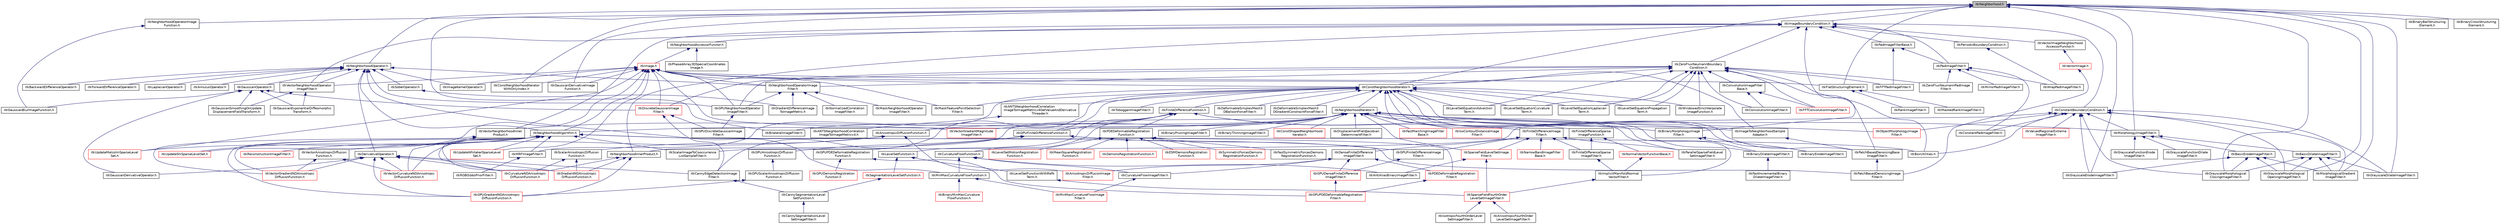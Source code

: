 digraph "itkNeighborhood.h"
{
 // LATEX_PDF_SIZE
  edge [fontname="Helvetica",fontsize="10",labelfontname="Helvetica",labelfontsize="10"];
  node [fontname="Helvetica",fontsize="10",shape=record];
  Node1 [label="itkNeighborhood.h",height=0.2,width=0.4,color="black", fillcolor="grey75", style="filled", fontcolor="black",tooltip=" "];
  Node1 -> Node2 [dir="back",color="midnightblue",fontsize="10",style="solid",fontname="Helvetica"];
  Node2 [label="itkBilateralImageFilter.h",height=0.2,width=0.4,color="black", fillcolor="white", style="filled",URL="$itkBilateralImageFilter_8h.html",tooltip=" "];
  Node1 -> Node3 [dir="back",color="midnightblue",fontsize="10",style="solid",fontname="Helvetica"];
  Node3 [label="itkBinaryBallStructuring\lElement.h",height=0.2,width=0.4,color="black", fillcolor="white", style="filled",URL="$itkBinaryBallStructuringElement_8h.html",tooltip=" "];
  Node1 -> Node4 [dir="back",color="midnightblue",fontsize="10",style="solid",fontname="Helvetica"];
  Node4 [label="itkBinaryCrossStructuring\lElement.h",height=0.2,width=0.4,color="black", fillcolor="white", style="filled",URL="$itkBinaryCrossStructuringElement_8h.html",tooltip=" "];
  Node1 -> Node5 [dir="back",color="midnightblue",fontsize="10",style="solid",fontname="Helvetica"];
  Node5 [label="itkConstNeighborhoodIterator.h",height=0.2,width=0.4,color="black", fillcolor="white", style="filled",URL="$itkConstNeighborhoodIterator_8h.html",tooltip=" "];
  Node5 -> Node6 [dir="back",color="midnightblue",fontsize="10",style="solid",fontname="Helvetica"];
  Node6 [label="itkANTSNeighborhoodCorrelation\lImageToImageMetricv4GetValueAndDerivative\lThreader.h",height=0.2,width=0.4,color="black", fillcolor="white", style="filled",URL="$itkANTSNeighborhoodCorrelationImageToImageMetricv4GetValueAndDerivativeThreader_8h.html",tooltip=" "];
  Node6 -> Node7 [dir="back",color="midnightblue",fontsize="10",style="solid",fontname="Helvetica"];
  Node7 [label="itkANTSNeighborhoodCorrelation\lImageToImageMetricv4.h",height=0.2,width=0.4,color="black", fillcolor="white", style="filled",URL="$itkANTSNeighborhoodCorrelationImageToImageMetricv4_8h.html",tooltip=" "];
  Node5 -> Node8 [dir="back",color="midnightblue",fontsize="10",style="solid",fontname="Helvetica"];
  Node8 [label="itkBinaryDilateImageFilter.h",height=0.2,width=0.4,color="black", fillcolor="white", style="filled",URL="$itkBinaryDilateImageFilter_8h.html",tooltip=" "];
  Node8 -> Node9 [dir="back",color="midnightblue",fontsize="10",style="solid",fontname="Helvetica"];
  Node9 [label="itkFastIncrementalBinary\lDilateImageFilter.h",height=0.2,width=0.4,color="black", fillcolor="white", style="filled",URL="$itkFastIncrementalBinaryDilateImageFilter_8h.html",tooltip=" "];
  Node5 -> Node10 [dir="back",color="midnightblue",fontsize="10",style="solid",fontname="Helvetica"];
  Node10 [label="itkBinaryErodeImageFilter.h",height=0.2,width=0.4,color="black", fillcolor="white", style="filled",URL="$itkBinaryErodeImageFilter_8h.html",tooltip=" "];
  Node5 -> Node11 [dir="back",color="midnightblue",fontsize="10",style="solid",fontname="Helvetica"];
  Node11 [label="itkCannyEdgeDetectionImage\lFilter.h",height=0.2,width=0.4,color="black", fillcolor="white", style="filled",URL="$itkCannyEdgeDetectionImageFilter_8h.html",tooltip=" "];
  Node11 -> Node12 [dir="back",color="midnightblue",fontsize="10",style="solid",fontname="Helvetica"];
  Node12 [label="itkCannySegmentationLevel\lSetFunction.h",height=0.2,width=0.4,color="black", fillcolor="white", style="filled",URL="$itkCannySegmentationLevelSetFunction_8h.html",tooltip=" "];
  Node12 -> Node13 [dir="back",color="midnightblue",fontsize="10",style="solid",fontname="Helvetica"];
  Node13 [label="itkCannySegmentationLevel\lSetImageFilter.h",height=0.2,width=0.4,color="black", fillcolor="white", style="filled",URL="$itkCannySegmentationLevelSetImageFilter_8h.html",tooltip=" "];
  Node5 -> Node14 [dir="back",color="midnightblue",fontsize="10",style="solid",fontname="Helvetica"];
  Node14 [label="itkDeformableSimplexMesh3\lDBalloonForceFilter.h",height=0.2,width=0.4,color="black", fillcolor="white", style="filled",URL="$itkDeformableSimplexMesh3DBalloonForceFilter_8h.html",tooltip=" "];
  Node5 -> Node15 [dir="back",color="midnightblue",fontsize="10",style="solid",fontname="Helvetica"];
  Node15 [label="itkDeformableSimplexMesh3\lDGradientConstraintForceFilter.h",height=0.2,width=0.4,color="black", fillcolor="white", style="filled",URL="$itkDeformableSimplexMesh3DGradientConstraintForceFilter_8h.html",tooltip=" "];
  Node5 -> Node16 [dir="back",color="midnightblue",fontsize="10",style="solid",fontname="Helvetica"];
  Node16 [label="itkFiniteDifferenceFunction.h",height=0.2,width=0.4,color="black", fillcolor="white", style="filled",URL="$itkFiniteDifferenceFunction_8h.html",tooltip=" "];
  Node16 -> Node17 [dir="back",color="midnightblue",fontsize="10",style="solid",fontname="Helvetica"];
  Node17 [label="itkAnisotropicDiffusionFunction.h",height=0.2,width=0.4,color="black", fillcolor="white", style="filled",URL="$itkAnisotropicDiffusionFunction_8h.html",tooltip=" "];
  Node17 -> Node18 [dir="back",color="midnightblue",fontsize="10",style="solid",fontname="Helvetica"];
  Node18 [label="itkAnisotropicDiffusionImage\lFilter.h",height=0.2,width=0.4,color="red", fillcolor="white", style="filled",URL="$itkAnisotropicDiffusionImageFilter_8h.html",tooltip=" "];
  Node17 -> Node26 [dir="back",color="midnightblue",fontsize="10",style="solid",fontname="Helvetica"];
  Node26 [label="itkScalarAnisotropicDiffusion\lFunction.h",height=0.2,width=0.4,color="black", fillcolor="white", style="filled",URL="$itkScalarAnisotropicDiffusionFunction_8h.html",tooltip=" "];
  Node26 -> Node27 [dir="back",color="midnightblue",fontsize="10",style="solid",fontname="Helvetica"];
  Node27 [label="itkCurvatureNDAnisotropic\lDiffusionFunction.h",height=0.2,width=0.4,color="red", fillcolor="white", style="filled",URL="$itkCurvatureNDAnisotropicDiffusionFunction_8h.html",tooltip=" "];
  Node26 -> Node28 [dir="back",color="midnightblue",fontsize="10",style="solid",fontname="Helvetica"];
  Node28 [label="itkGradientNDAnisotropic\lDiffusionFunction.h",height=0.2,width=0.4,color="red", fillcolor="white", style="filled",URL="$itkGradientNDAnisotropicDiffusionFunction_8h.html",tooltip=" "];
  Node17 -> Node29 [dir="back",color="midnightblue",fontsize="10",style="solid",fontname="Helvetica"];
  Node29 [label="itkVectorAnisotropicDiffusion\lFunction.h",height=0.2,width=0.4,color="black", fillcolor="white", style="filled",URL="$itkVectorAnisotropicDiffusionFunction_8h.html",tooltip=" "];
  Node29 -> Node30 [dir="back",color="midnightblue",fontsize="10",style="solid",fontname="Helvetica"];
  Node30 [label="itkVectorCurvatureNDAnisotropic\lDiffusionFunction.h",height=0.2,width=0.4,color="red", fillcolor="white", style="filled",URL="$itkVectorCurvatureNDAnisotropicDiffusionFunction_8h.html",tooltip=" "];
  Node29 -> Node31 [dir="back",color="midnightblue",fontsize="10",style="solid",fontname="Helvetica"];
  Node31 [label="itkVectorGradientNDAnisotropic\lDiffusionFunction.h",height=0.2,width=0.4,color="red", fillcolor="white", style="filled",URL="$itkVectorGradientNDAnisotropicDiffusionFunction_8h.html",tooltip=" "];
  Node16 -> Node32 [dir="back",color="midnightblue",fontsize="10",style="solid",fontname="Helvetica"];
  Node32 [label="itkCurvatureFlowFunction.h",height=0.2,width=0.4,color="black", fillcolor="white", style="filled",URL="$itkCurvatureFlowFunction_8h.html",tooltip=" "];
  Node32 -> Node33 [dir="back",color="midnightblue",fontsize="10",style="solid",fontname="Helvetica"];
  Node33 [label="itkAntiAliasBinaryImageFilter.h",height=0.2,width=0.4,color="black", fillcolor="white", style="filled",URL="$itkAntiAliasBinaryImageFilter_8h.html",tooltip=" "];
  Node32 -> Node34 [dir="back",color="midnightblue",fontsize="10",style="solid",fontname="Helvetica"];
  Node34 [label="itkCurvatureFlowImageFilter.h",height=0.2,width=0.4,color="black", fillcolor="white", style="filled",URL="$itkCurvatureFlowImageFilter_8h.html",tooltip=" "];
  Node34 -> Node35 [dir="back",color="midnightblue",fontsize="10",style="solid",fontname="Helvetica"];
  Node35 [label="itkMinMaxCurvatureFlowImage\lFilter.h",height=0.2,width=0.4,color="red", fillcolor="white", style="filled",URL="$itkMinMaxCurvatureFlowImageFilter_8h.html",tooltip=" "];
  Node32 -> Node37 [dir="back",color="midnightblue",fontsize="10",style="solid",fontname="Helvetica"];
  Node37 [label="itkMinMaxCurvatureFlowFunction.h",height=0.2,width=0.4,color="black", fillcolor="white", style="filled",URL="$itkMinMaxCurvatureFlowFunction_8h.html",tooltip=" "];
  Node37 -> Node38 [dir="back",color="midnightblue",fontsize="10",style="solid",fontname="Helvetica"];
  Node38 [label="itkBinaryMinMaxCurvature\lFlowFunction.h",height=0.2,width=0.4,color="red", fillcolor="white", style="filled",URL="$itkBinaryMinMaxCurvatureFlowFunction_8h.html",tooltip=" "];
  Node37 -> Node35 [dir="back",color="midnightblue",fontsize="10",style="solid",fontname="Helvetica"];
  Node16 -> Node39 [dir="back",color="midnightblue",fontsize="10",style="solid",fontname="Helvetica"];
  Node39 [label="itkFiniteDifferenceImage\lFilter.h",height=0.2,width=0.4,color="black", fillcolor="white", style="filled",URL="$itkFiniteDifferenceImageFilter_8h.html",tooltip=" "];
  Node39 -> Node40 [dir="back",color="midnightblue",fontsize="10",style="solid",fontname="Helvetica"];
  Node40 [label="itkDenseFiniteDifference\lImageFilter.h",height=0.2,width=0.4,color="black", fillcolor="white", style="filled",URL="$itkDenseFiniteDifferenceImageFilter_8h.html",tooltip=" "];
  Node40 -> Node18 [dir="back",color="midnightblue",fontsize="10",style="solid",fontname="Helvetica"];
  Node40 -> Node34 [dir="back",color="midnightblue",fontsize="10",style="solid",fontname="Helvetica"];
  Node40 -> Node41 [dir="back",color="midnightblue",fontsize="10",style="solid",fontname="Helvetica"];
  Node41 [label="itkGPUDenseFiniteDifference\lImageFilter.h",height=0.2,width=0.4,color="red", fillcolor="white", style="filled",URL="$itkGPUDenseFiniteDifferenceImageFilter_8h.html",tooltip=" "];
  Node41 -> Node42 [dir="back",color="midnightblue",fontsize="10",style="solid",fontname="Helvetica"];
  Node42 [label="itkGPUPDEDeformableRegistration\lFilter.h",height=0.2,width=0.4,color="red", fillcolor="white", style="filled",URL="$itkGPUPDEDeformableRegistrationFilter_8h.html",tooltip=" "];
  Node40 -> Node44 [dir="back",color="midnightblue",fontsize="10",style="solid",fontname="Helvetica"];
  Node44 [label="itkPDEDeformableRegistration\lFilter.h",height=0.2,width=0.4,color="red", fillcolor="white", style="filled",URL="$itkPDEDeformableRegistrationFilter_8h.html",tooltip=" "];
  Node44 -> Node42 [dir="back",color="midnightblue",fontsize="10",style="solid",fontname="Helvetica"];
  Node39 -> Node52 [dir="back",color="midnightblue",fontsize="10",style="solid",fontname="Helvetica"];
  Node52 [label="itkFiniteDifferenceSparse\lImageFilter.h",height=0.2,width=0.4,color="black", fillcolor="white", style="filled",URL="$itkFiniteDifferenceSparseImageFilter_8h.html",tooltip=" "];
  Node52 -> Node53 [dir="back",color="midnightblue",fontsize="10",style="solid",fontname="Helvetica"];
  Node53 [label="itkImplicitManifoldNormal\lVectorFilter.h",height=0.2,width=0.4,color="black", fillcolor="white", style="filled",URL="$itkImplicitManifoldNormalVectorFilter_8h.html",tooltip=" "];
  Node53 -> Node54 [dir="back",color="midnightblue",fontsize="10",style="solid",fontname="Helvetica"];
  Node54 [label="itkSparseFieldFourthOrder\lLevelSetImageFilter.h",height=0.2,width=0.4,color="red", fillcolor="white", style="filled",URL="$itkSparseFieldFourthOrderLevelSetImageFilter_8h.html",tooltip=" "];
  Node54 -> Node55 [dir="back",color="midnightblue",fontsize="10",style="solid",fontname="Helvetica"];
  Node55 [label="itkAnisotropicFourthOrder\lLevelSetImageFilter.h",height=0.2,width=0.4,color="black", fillcolor="white", style="filled",URL="$itkAnisotropicFourthOrderLevelSetImageFilter_8h.html",tooltip=" "];
  Node54 -> Node56 [dir="back",color="midnightblue",fontsize="10",style="solid",fontname="Helvetica"];
  Node56 [label="itkIsotropicFourthOrderLevel\lSetImageFilter.h",height=0.2,width=0.4,color="black", fillcolor="white", style="filled",URL="$itkIsotropicFourthOrderLevelSetImageFilter_8h.html",tooltip=" "];
  Node39 -> Node58 [dir="back",color="midnightblue",fontsize="10",style="solid",fontname="Helvetica"];
  Node58 [label="itkGPUFiniteDifferenceImage\lFilter.h",height=0.2,width=0.4,color="black", fillcolor="white", style="filled",URL="$itkGPUFiniteDifferenceImageFilter_8h.html",tooltip=" "];
  Node58 -> Node41 [dir="back",color="midnightblue",fontsize="10",style="solid",fontname="Helvetica"];
  Node39 -> Node59 [dir="back",color="midnightblue",fontsize="10",style="solid",fontname="Helvetica"];
  Node59 [label="itkNarrowBandImageFilter\lBase.h",height=0.2,width=0.4,color="red", fillcolor="white", style="filled",URL="$itkNarrowBandImageFilterBase_8h.html",tooltip=" "];
  Node39 -> Node63 [dir="back",color="midnightblue",fontsize="10",style="solid",fontname="Helvetica"];
  Node63 [label="itkParallelSparseFieldLevel\lSetImageFilter.h",height=0.2,width=0.4,color="black", fillcolor="white", style="filled",URL="$itkParallelSparseFieldLevelSetImageFilter_8h.html",tooltip=" "];
  Node39 -> Node64 [dir="back",color="midnightblue",fontsize="10",style="solid",fontname="Helvetica"];
  Node64 [label="itkSparseFieldLevelSetImage\lFilter.h",height=0.2,width=0.4,color="red", fillcolor="white", style="filled",URL="$itkSparseFieldLevelSetImageFilter_8h.html",tooltip=" "];
  Node64 -> Node33 [dir="back",color="midnightblue",fontsize="10",style="solid",fontname="Helvetica"];
  Node64 -> Node54 [dir="back",color="midnightblue",fontsize="10",style="solid",fontname="Helvetica"];
  Node16 -> Node74 [dir="back",color="midnightblue",fontsize="10",style="solid",fontname="Helvetica"];
  Node74 [label="itkFiniteDifferenceSparse\lImageFunction.h",height=0.2,width=0.4,color="black", fillcolor="white", style="filled",URL="$itkFiniteDifferenceSparseImageFunction_8h.html",tooltip=" "];
  Node74 -> Node52 [dir="back",color="midnightblue",fontsize="10",style="solid",fontname="Helvetica"];
  Node74 -> Node75 [dir="back",color="midnightblue",fontsize="10",style="solid",fontname="Helvetica"];
  Node75 [label="itkNormalVectorFunctionBase.h",height=0.2,width=0.4,color="red", fillcolor="white", style="filled",URL="$itkNormalVectorFunctionBase_8h.html",tooltip=" "];
  Node75 -> Node53 [dir="back",color="midnightblue",fontsize="10",style="solid",fontname="Helvetica"];
  Node16 -> Node77 [dir="back",color="midnightblue",fontsize="10",style="solid",fontname="Helvetica"];
  Node77 [label="itkGPUFiniteDifferenceFunction.h",height=0.2,width=0.4,color="black", fillcolor="white", style="filled",URL="$itkGPUFiniteDifferenceFunction_8h.html",tooltip=" "];
  Node77 -> Node78 [dir="back",color="midnightblue",fontsize="10",style="solid",fontname="Helvetica"];
  Node78 [label="itkGPUAnisotropicDiffusion\lFunction.h",height=0.2,width=0.4,color="black", fillcolor="white", style="filled",URL="$itkGPUAnisotropicDiffusionFunction_8h.html",tooltip=" "];
  Node78 -> Node79 [dir="back",color="midnightblue",fontsize="10",style="solid",fontname="Helvetica"];
  Node79 [label="itkGPUScalarAnisotropicDiffusion\lFunction.h",height=0.2,width=0.4,color="black", fillcolor="white", style="filled",URL="$itkGPUScalarAnisotropicDiffusionFunction_8h.html",tooltip=" "];
  Node79 -> Node80 [dir="back",color="midnightblue",fontsize="10",style="solid",fontname="Helvetica"];
  Node80 [label="itkGPUGradientNDAnisotropic\lDiffusionFunction.h",height=0.2,width=0.4,color="red", fillcolor="white", style="filled",URL="$itkGPUGradientNDAnisotropicDiffusionFunction_8h.html",tooltip=" "];
  Node77 -> Node58 [dir="back",color="midnightblue",fontsize="10",style="solid",fontname="Helvetica"];
  Node77 -> Node81 [dir="back",color="midnightblue",fontsize="10",style="solid",fontname="Helvetica"];
  Node81 [label="itkGPUPDEDeformableRegistration\lFunction.h",height=0.2,width=0.4,color="black", fillcolor="white", style="filled",URL="$itkGPUPDEDeformableRegistrationFunction_8h.html",tooltip=" "];
  Node81 -> Node82 [dir="back",color="midnightblue",fontsize="10",style="solid",fontname="Helvetica"];
  Node82 [label="itkGPUDemonsRegistration\lFunction.h",height=0.2,width=0.4,color="red", fillcolor="white", style="filled",URL="$itkGPUDemonsRegistrationFunction_8h.html",tooltip=" "];
  Node81 -> Node42 [dir="back",color="midnightblue",fontsize="10",style="solid",fontname="Helvetica"];
  Node16 -> Node83 [dir="back",color="midnightblue",fontsize="10",style="solid",fontname="Helvetica"];
  Node83 [label="itkLevelSetFunction.h",height=0.2,width=0.4,color="black", fillcolor="white", style="filled",URL="$itkLevelSetFunction_8h.html",tooltip=" "];
  Node83 -> Node84 [dir="back",color="midnightblue",fontsize="10",style="solid",fontname="Helvetica"];
  Node84 [label="itkLevelSetFunctionWithRefit\lTerm.h",height=0.2,width=0.4,color="black", fillcolor="white", style="filled",URL="$itkLevelSetFunctionWithRefitTerm_8h.html",tooltip=" "];
  Node84 -> Node54 [dir="back",color="midnightblue",fontsize="10",style="solid",fontname="Helvetica"];
  Node83 -> Node85 [dir="back",color="midnightblue",fontsize="10",style="solid",fontname="Helvetica"];
  Node85 [label="itkSegmentationLevelSetFunction.h",height=0.2,width=0.4,color="red", fillcolor="white", style="filled",URL="$itkSegmentationLevelSetFunction_8h.html",tooltip=" "];
  Node85 -> Node12 [dir="back",color="midnightblue",fontsize="10",style="solid",fontname="Helvetica"];
  Node16 -> Node94 [dir="back",color="midnightblue",fontsize="10",style="solid",fontname="Helvetica"];
  Node94 [label="itkPDEDeformableRegistration\lFunction.h",height=0.2,width=0.4,color="black", fillcolor="white", style="filled",URL="$itkPDEDeformableRegistrationFunction_8h.html",tooltip=" "];
  Node94 -> Node95 [dir="back",color="midnightblue",fontsize="10",style="solid",fontname="Helvetica"];
  Node95 [label="itkDemonsRegistrationFunction.h",height=0.2,width=0.4,color="red", fillcolor="white", style="filled",URL="$itkDemonsRegistrationFunction_8h.html",tooltip=" "];
  Node94 -> Node96 [dir="back",color="midnightblue",fontsize="10",style="solid",fontname="Helvetica"];
  Node96 [label="itkESMDemonsRegistration\lFunction.h",height=0.2,width=0.4,color="red", fillcolor="white", style="filled",URL="$itkESMDemonsRegistrationFunction_8h.html",tooltip=" "];
  Node94 -> Node97 [dir="back",color="midnightblue",fontsize="10",style="solid",fontname="Helvetica"];
  Node97 [label="itkFastSymmetricForcesDemons\lRegistrationFunction.h",height=0.2,width=0.4,color="black", fillcolor="white", style="filled",URL="$itkFastSymmetricForcesDemonsRegistrationFunction_8h.html",tooltip=" "];
  Node94 -> Node98 [dir="back",color="midnightblue",fontsize="10",style="solid",fontname="Helvetica"];
  Node98 [label="itkLevelSetMotionRegistration\lFunction.h",height=0.2,width=0.4,color="red", fillcolor="white", style="filled",URL="$itkLevelSetMotionRegistrationFunction_8h.html",tooltip=" "];
  Node94 -> Node99 [dir="back",color="midnightblue",fontsize="10",style="solid",fontname="Helvetica"];
  Node99 [label="itkMeanSquareRegistration\lFunction.h",height=0.2,width=0.4,color="red", fillcolor="white", style="filled",URL="$itkMeanSquareRegistrationFunction_8h.html",tooltip=" "];
  Node94 -> Node44 [dir="back",color="midnightblue",fontsize="10",style="solid",fontname="Helvetica"];
  Node94 -> Node100 [dir="back",color="midnightblue",fontsize="10",style="solid",fontname="Helvetica"];
  Node100 [label="itkSymmetricForcesDemons\lRegistrationFunction.h",height=0.2,width=0.4,color="red", fillcolor="white", style="filled",URL="$itkSymmetricForcesDemonsRegistrationFunction_8h.html",tooltip=" "];
  Node5 -> Node77 [dir="back",color="midnightblue",fontsize="10",style="solid",fontname="Helvetica"];
  Node5 -> Node101 [dir="back",color="midnightblue",fontsize="10",style="solid",fontname="Helvetica"];
  Node101 [label="itkImageToNeighborhoodSample\lAdaptor.h",height=0.2,width=0.4,color="black", fillcolor="white", style="filled",URL="$itkImageToNeighborhoodSampleAdaptor_8h.html",tooltip=" "];
  Node101 -> Node102 [dir="back",color="midnightblue",fontsize="10",style="solid",fontname="Helvetica"];
  Node102 [label="itkPatchBasedDenoisingBase\lImageFilter.h",height=0.2,width=0.4,color="black", fillcolor="white", style="filled",URL="$itkPatchBasedDenoisingBaseImageFilter_8h.html",tooltip=" "];
  Node102 -> Node103 [dir="back",color="midnightblue",fontsize="10",style="solid",fontname="Helvetica"];
  Node103 [label="itkPatchBasedDenoisingImage\lFilter.h",height=0.2,width=0.4,color="black", fillcolor="white", style="filled",URL="$itkPatchBasedDenoisingImageFilter_8h.html",tooltip=" "];
  Node5 -> Node53 [dir="back",color="midnightblue",fontsize="10",style="solid",fontname="Helvetica"];
  Node5 -> Node104 [dir="back",color="midnightblue",fontsize="10",style="solid",fontname="Helvetica"];
  Node104 [label="itkLevelSetEquationAdvection\lTerm.h",height=0.2,width=0.4,color="black", fillcolor="white", style="filled",URL="$itkLevelSetEquationAdvectionTerm_8h.html",tooltip=" "];
  Node5 -> Node105 [dir="back",color="midnightblue",fontsize="10",style="solid",fontname="Helvetica"];
  Node105 [label="itkLevelSetEquationCurvature\lTerm.h",height=0.2,width=0.4,color="black", fillcolor="white", style="filled",URL="$itkLevelSetEquationCurvatureTerm_8h.html",tooltip=" "];
  Node5 -> Node106 [dir="back",color="midnightblue",fontsize="10",style="solid",fontname="Helvetica"];
  Node106 [label="itkLevelSetEquationLaplacian\lTerm.h",height=0.2,width=0.4,color="black", fillcolor="white", style="filled",URL="$itkLevelSetEquationLaplacianTerm_8h.html",tooltip=" "];
  Node5 -> Node107 [dir="back",color="midnightblue",fontsize="10",style="solid",fontname="Helvetica"];
  Node107 [label="itkLevelSetEquationPropagation\lTerm.h",height=0.2,width=0.4,color="black", fillcolor="white", style="filled",URL="$itkLevelSetEquationPropagationTerm_8h.html",tooltip=" "];
  Node5 -> Node108 [dir="back",color="midnightblue",fontsize="10",style="solid",fontname="Helvetica"];
  Node108 [label="itkMRFImageFilter.h",height=0.2,width=0.4,color="black", fillcolor="white", style="filled",URL="$itkMRFImageFilter_8h.html",tooltip=" "];
  Node108 -> Node109 [dir="back",color="midnightblue",fontsize="10",style="solid",fontname="Helvetica"];
  Node109 [label="itkRGBGibbsPriorFilter.h",height=0.2,width=0.4,color="black", fillcolor="white", style="filled",URL="$itkRGBGibbsPriorFilter_8h.html",tooltip=" "];
  Node5 -> Node110 [dir="back",color="midnightblue",fontsize="10",style="solid",fontname="Helvetica"];
  Node110 [label="itkMaskFeaturePointSelection\lFilter.h",height=0.2,width=0.4,color="black", fillcolor="white", style="filled",URL="$itkMaskFeaturePointSelectionFilter_8h.html",tooltip=" "];
  Node5 -> Node111 [dir="back",color="midnightblue",fontsize="10",style="solid",fontname="Helvetica"];
  Node111 [label="itkNeighborhoodIterator.h",height=0.2,width=0.4,color="black", fillcolor="white", style="filled",URL="$itkNeighborhoodIterator_8h.html",tooltip=" "];
  Node111 -> Node2 [dir="back",color="midnightblue",fontsize="10",style="solid",fontname="Helvetica"];
  Node111 -> Node112 [dir="back",color="midnightblue",fontsize="10",style="solid",fontname="Helvetica"];
  Node112 [label="itkBinaryMorphologyImage\lFilter.h",height=0.2,width=0.4,color="black", fillcolor="white", style="filled",URL="$itkBinaryMorphologyImageFilter_8h.html",tooltip=" "];
  Node112 -> Node8 [dir="back",color="midnightblue",fontsize="10",style="solid",fontname="Helvetica"];
  Node112 -> Node10 [dir="back",color="midnightblue",fontsize="10",style="solid",fontname="Helvetica"];
  Node111 -> Node113 [dir="back",color="midnightblue",fontsize="10",style="solid",fontname="Helvetica"];
  Node113 [label="itkBinaryPruningImageFilter.h",height=0.2,width=0.4,color="black", fillcolor="white", style="filled",URL="$itkBinaryPruningImageFilter_8h.html",tooltip=" "];
  Node111 -> Node114 [dir="back",color="midnightblue",fontsize="10",style="solid",fontname="Helvetica"];
  Node114 [label="itkBinaryThinningImageFilter.h",height=0.2,width=0.4,color="black", fillcolor="white", style="filled",URL="$itkBinaryThinningImageFilter_8h.html",tooltip=" "];
  Node111 -> Node115 [dir="back",color="midnightblue",fontsize="10",style="solid",fontname="Helvetica"];
  Node115 [label="itkConstShapedNeighborhood\lIterator.h",height=0.2,width=0.4,color="red", fillcolor="white", style="filled",URL="$itkConstShapedNeighborhoodIterator_8h.html",tooltip=" "];
  Node111 -> Node152 [dir="back",color="midnightblue",fontsize="10",style="solid",fontname="Helvetica"];
  Node152 [label="itkDisplacementFieldJacobian\lDeterminantFilter.h",height=0.2,width=0.4,color="black", fillcolor="white", style="filled",URL="$itkDisplacementFieldJacobianDeterminantFilter_8h.html",tooltip=" "];
  Node111 -> Node153 [dir="back",color="midnightblue",fontsize="10",style="solid",fontname="Helvetica"];
  Node153 [label="itkFastMarchingImageFilter\lBase.h",height=0.2,width=0.4,color="red", fillcolor="white", style="filled",URL="$itkFastMarchingImageFilterBase_8h.html",tooltip=" "];
  Node111 -> Node101 [dir="back",color="midnightblue",fontsize="10",style="solid",fontname="Helvetica"];
  Node111 -> Node156 [dir="back",color="midnightblue",fontsize="10",style="solid",fontname="Helvetica"];
  Node156 [label="itkIsoContourDistanceImage\lFilter.h",height=0.2,width=0.4,color="red", fillcolor="white", style="filled",URL="$itkIsoContourDistanceImageFilter_8h.html",tooltip=" "];
  Node111 -> Node158 [dir="back",color="midnightblue",fontsize="10",style="solid",fontname="Helvetica"];
  Node158 [label="itkMorphologyImageFilter.h",height=0.2,width=0.4,color="black", fillcolor="white", style="filled",URL="$itkMorphologyImageFilter_8h.html",tooltip=" "];
  Node158 -> Node159 [dir="back",color="midnightblue",fontsize="10",style="solid",fontname="Helvetica"];
  Node159 [label="itkBasicDilateImageFilter.h",height=0.2,width=0.4,color="black", fillcolor="white", style="filled",URL="$itkBasicDilateImageFilter_8h.html",tooltip=" "];
  Node159 -> Node160 [dir="back",color="midnightblue",fontsize="10",style="solid",fontname="Helvetica"];
  Node160 [label="itkGrayscaleDilateImageFilter.h",height=0.2,width=0.4,color="black", fillcolor="white", style="filled",URL="$itkGrayscaleDilateImageFilter_8h.html",tooltip=" "];
  Node159 -> Node161 [dir="back",color="midnightblue",fontsize="10",style="solid",fontname="Helvetica"];
  Node161 [label="itkGrayscaleMorphological\lClosingImageFilter.h",height=0.2,width=0.4,color="black", fillcolor="white", style="filled",URL="$itkGrayscaleMorphologicalClosingImageFilter_8h.html",tooltip=" "];
  Node159 -> Node162 [dir="back",color="midnightblue",fontsize="10",style="solid",fontname="Helvetica"];
  Node162 [label="itkGrayscaleMorphological\lOpeningImageFilter.h",height=0.2,width=0.4,color="black", fillcolor="white", style="filled",URL="$itkGrayscaleMorphologicalOpeningImageFilter_8h.html",tooltip=" "];
  Node159 -> Node163 [dir="back",color="midnightblue",fontsize="10",style="solid",fontname="Helvetica"];
  Node163 [label="itkMorphologicalGradient\lImageFilter.h",height=0.2,width=0.4,color="black", fillcolor="white", style="filled",URL="$itkMorphologicalGradientImageFilter_8h.html",tooltip=" "];
  Node158 -> Node164 [dir="back",color="midnightblue",fontsize="10",style="solid",fontname="Helvetica"];
  Node164 [label="itkBasicErodeImageFilter.h",height=0.2,width=0.4,color="black", fillcolor="white", style="filled",URL="$itkBasicErodeImageFilter_8h.html",tooltip=" "];
  Node164 -> Node165 [dir="back",color="midnightblue",fontsize="10",style="solid",fontname="Helvetica"];
  Node165 [label="itkGrayscaleErodeImageFilter.h",height=0.2,width=0.4,color="black", fillcolor="white", style="filled",URL="$itkGrayscaleErodeImageFilter_8h.html",tooltip=" "];
  Node164 -> Node161 [dir="back",color="midnightblue",fontsize="10",style="solid",fontname="Helvetica"];
  Node164 -> Node162 [dir="back",color="midnightblue",fontsize="10",style="solid",fontname="Helvetica"];
  Node164 -> Node163 [dir="back",color="midnightblue",fontsize="10",style="solid",fontname="Helvetica"];
  Node158 -> Node166 [dir="back",color="midnightblue",fontsize="10",style="solid",fontname="Helvetica"];
  Node166 [label="itkGrayscaleFunctionDilate\lImageFilter.h",height=0.2,width=0.4,color="black", fillcolor="white", style="filled",URL="$itkGrayscaleFunctionDilateImageFilter_8h.html",tooltip=" "];
  Node158 -> Node167 [dir="back",color="midnightblue",fontsize="10",style="solid",fontname="Helvetica"];
  Node167 [label="itkGrayscaleFunctionErode\lImageFilter.h",height=0.2,width=0.4,color="black", fillcolor="white", style="filled",URL="$itkGrayscaleFunctionErodeImageFilter_8h.html",tooltip=" "];
  Node111 -> Node168 [dir="back",color="midnightblue",fontsize="10",style="solid",fontname="Helvetica"];
  Node168 [label="itkNeighborhoodAlgorithm.h",height=0.2,width=0.4,color="black", fillcolor="white", style="filled",URL="$itkNeighborhoodAlgorithm_8h.html",tooltip=" "];
  Node168 -> Node136 [dir="back",color="midnightblue",fontsize="10",style="solid",fontname="Helvetica"];
  Node136 [label="itkBoxUtilities.h",height=0.2,width=0.4,color="black", fillcolor="white", style="filled",URL="$itkBoxUtilities_8h.html",tooltip=" "];
  Node168 -> Node27 [dir="back",color="midnightblue",fontsize="10",style="solid",fontname="Helvetica"];
  Node168 -> Node80 [dir="back",color="midnightblue",fontsize="10",style="solid",fontname="Helvetica"];
  Node168 -> Node28 [dir="back",color="midnightblue",fontsize="10",style="solid",fontname="Helvetica"];
  Node168 -> Node108 [dir="back",color="midnightblue",fontsize="10",style="solid",fontname="Helvetica"];
  Node168 -> Node103 [dir="back",color="midnightblue",fontsize="10",style="solid",fontname="Helvetica"];
  Node168 -> Node141 [dir="back",color="midnightblue",fontsize="10",style="solid",fontname="Helvetica"];
  Node141 [label="itkReconstructionImageFilter.h",height=0.2,width=0.4,color="red", fillcolor="white", style="filled",URL="$itkReconstructionImageFilter_8h.html",tooltip=" "];
  Node168 -> Node144 [dir="back",color="midnightblue",fontsize="10",style="solid",fontname="Helvetica"];
  Node144 [label="itkScalarImageToCooccurrence\lListSampleFilter.h",height=0.2,width=0.4,color="black", fillcolor="white", style="filled",URL="$itkScalarImageToCooccurrenceListSampleFilter_8h.html",tooltip=" "];
  Node168 -> Node145 [dir="back",color="midnightblue",fontsize="10",style="solid",fontname="Helvetica"];
  Node145 [label="itkUpdateMalcolmSparseLevel\lSet.h",height=0.2,width=0.4,color="red", fillcolor="white", style="filled",URL="$itkUpdateMalcolmSparseLevelSet_8h.html",tooltip=" "];
  Node168 -> Node147 [dir="back",color="midnightblue",fontsize="10",style="solid",fontname="Helvetica"];
  Node147 [label="itkUpdateShiSparseLevelSet.h",height=0.2,width=0.4,color="red", fillcolor="white", style="filled",URL="$itkUpdateShiSparseLevelSet_8h.html",tooltip=" "];
  Node168 -> Node148 [dir="back",color="midnightblue",fontsize="10",style="solid",fontname="Helvetica"];
  Node148 [label="itkUpdateWhitakerSparseLevel\lSet.h",height=0.2,width=0.4,color="red", fillcolor="white", style="filled",URL="$itkUpdateWhitakerSparseLevelSet_8h.html",tooltip=" "];
  Node168 -> Node30 [dir="back",color="midnightblue",fontsize="10",style="solid",fontname="Helvetica"];
  Node168 -> Node31 [dir="back",color="midnightblue",fontsize="10",style="solid",fontname="Helvetica"];
  Node111 -> Node169 [dir="back",color="midnightblue",fontsize="10",style="solid",fontname="Helvetica"];
  Node169 [label="itkNeighborhoodInnerProduct.h",height=0.2,width=0.4,color="black", fillcolor="white", style="filled",URL="$itkNeighborhoodInnerProduct_8h.html",tooltip=" "];
  Node169 -> Node27 [dir="back",color="midnightblue",fontsize="10",style="solid",fontname="Helvetica"];
  Node169 -> Node80 [dir="back",color="midnightblue",fontsize="10",style="solid",fontname="Helvetica"];
  Node169 -> Node28 [dir="back",color="midnightblue",fontsize="10",style="solid",fontname="Helvetica"];
  Node111 -> Node170 [dir="back",color="midnightblue",fontsize="10",style="solid",fontname="Helvetica"];
  Node170 [label="itkObjectMorphologyImage\lFilter.h",height=0.2,width=0.4,color="red", fillcolor="white", style="filled",URL="$itkObjectMorphologyImageFilter_8h.html",tooltip=" "];
  Node111 -> Node63 [dir="back",color="midnightblue",fontsize="10",style="solid",fontname="Helvetica"];
  Node111 -> Node64 [dir="back",color="midnightblue",fontsize="10",style="solid",fontname="Helvetica"];
  Node111 -> Node173 [dir="back",color="midnightblue",fontsize="10",style="solid",fontname="Helvetica"];
  Node173 [label="itkVectorGradientMagnitude\lImageFilter.h",height=0.2,width=0.4,color="red", fillcolor="white", style="filled",URL="$itkVectorGradientMagnitudeImageFilter_8h.html",tooltip=" "];
  Node111 -> Node175 [dir="back",color="midnightblue",fontsize="10",style="solid",fontname="Helvetica"];
  Node175 [label="itkVectorNeighborhoodInner\lProduct.h",height=0.2,width=0.4,color="black", fillcolor="white", style="filled",URL="$itkVectorNeighborhoodInnerProduct_8h.html",tooltip=" "];
  Node175 -> Node30 [dir="back",color="midnightblue",fontsize="10",style="solid",fontname="Helvetica"];
  Node175 -> Node31 [dir="back",color="midnightblue",fontsize="10",style="solid",fontname="Helvetica"];
  Node5 -> Node102 [dir="back",color="midnightblue",fontsize="10",style="solid",fontname="Helvetica"];
  Node5 -> Node176 [dir="back",color="midnightblue",fontsize="10",style="solid",fontname="Helvetica"];
  Node176 [label="itkTobogganImageFilter.h",height=0.2,width=0.4,color="black", fillcolor="white", style="filled",URL="$itkTobogganImageFilter_8h.html",tooltip=" "];
  Node5 -> Node177 [dir="back",color="midnightblue",fontsize="10",style="solid",fontname="Helvetica"];
  Node177 [label="itkWindowedSincInterpolate\lImageFunction.h",height=0.2,width=0.4,color="black", fillcolor="white", style="filled",URL="$itkWindowedSincInterpolateImageFunction_8h.html",tooltip=" "];
  Node1 -> Node178 [dir="back",color="midnightblue",fontsize="10",style="solid",fontname="Helvetica"];
  Node178 [label="itkConstNeighborhoodIterator\lWithOnlyIndex.h",height=0.2,width=0.4,color="black", fillcolor="white", style="filled",URL="$itkConstNeighborhoodIteratorWithOnlyIndex_8h.html",tooltip=" "];
  Node1 -> Node179 [dir="back",color="midnightblue",fontsize="10",style="solid",fontname="Helvetica"];
  Node179 [label="itkFlatStructuringElement.h",height=0.2,width=0.4,color="black", fillcolor="white", style="filled",URL="$itkFlatStructuringElement_8h.html",tooltip=" "];
  Node179 -> Node180 [dir="back",color="midnightblue",fontsize="10",style="solid",fontname="Helvetica"];
  Node180 [label="itkMaskedRankImageFilter.h",height=0.2,width=0.4,color="black", fillcolor="white", style="filled",URL="$itkMaskedRankImageFilter_8h.html",tooltip=" "];
  Node179 -> Node181 [dir="back",color="midnightblue",fontsize="10",style="solid",fontname="Helvetica"];
  Node181 [label="itkRankImageFilter.h",height=0.2,width=0.4,color="black", fillcolor="white", style="filled",URL="$itkRankImageFilter_8h.html",tooltip=" "];
  Node1 -> Node182 [dir="back",color="midnightblue",fontsize="10",style="solid",fontname="Helvetica"];
  Node182 [label="itkGaussianDerivativeImage\lFunction.h",height=0.2,width=0.4,color="black", fillcolor="white", style="filled",URL="$itkGaussianDerivativeImageFunction_8h.html",tooltip=" "];
  Node1 -> Node160 [dir="back",color="midnightblue",fontsize="10",style="solid",fontname="Helvetica"];
  Node1 -> Node165 [dir="back",color="midnightblue",fontsize="10",style="solid",fontname="Helvetica"];
  Node1 -> Node161 [dir="back",color="midnightblue",fontsize="10",style="solid",fontname="Helvetica"];
  Node1 -> Node162 [dir="back",color="midnightblue",fontsize="10",style="solid",fontname="Helvetica"];
  Node1 -> Node183 [dir="back",color="midnightblue",fontsize="10",style="solid",fontname="Helvetica"];
  Node183 [label="itkImageBoundaryCondition.h",height=0.2,width=0.4,color="black", fillcolor="white", style="filled",URL="$itkImageBoundaryCondition_8h.html",tooltip=" "];
  Node183 -> Node112 [dir="back",color="midnightblue",fontsize="10",style="solid",fontname="Helvetica"];
  Node183 -> Node184 [dir="back",color="midnightblue",fontsize="10",style="solid",fontname="Helvetica"];
  Node184 [label="itkConstantBoundaryCondition.h",height=0.2,width=0.4,color="black", fillcolor="white", style="filled",URL="$itkConstantBoundaryCondition_8h.html",tooltip=" "];
  Node184 -> Node136 [dir="back",color="midnightblue",fontsize="10",style="solid",fontname="Helvetica"];
  Node184 -> Node185 [dir="back",color="midnightblue",fontsize="10",style="solid",fontname="Helvetica"];
  Node185 [label="itkConstantPadImageFilter.h",height=0.2,width=0.4,color="black", fillcolor="white", style="filled",URL="$itkConstantPadImageFilter_8h.html",tooltip=" "];
  Node184 -> Node160 [dir="back",color="midnightblue",fontsize="10",style="solid",fontname="Helvetica"];
  Node184 -> Node165 [dir="back",color="midnightblue",fontsize="10",style="solid",fontname="Helvetica"];
  Node184 -> Node161 [dir="back",color="midnightblue",fontsize="10",style="solid",fontname="Helvetica"];
  Node184 -> Node162 [dir="back",color="midnightblue",fontsize="10",style="solid",fontname="Helvetica"];
  Node184 -> Node163 [dir="back",color="midnightblue",fontsize="10",style="solid",fontname="Helvetica"];
  Node184 -> Node158 [dir="back",color="midnightblue",fontsize="10",style="solid",fontname="Helvetica"];
  Node184 -> Node170 [dir="back",color="midnightblue",fontsize="10",style="solid",fontname="Helvetica"];
  Node184 -> Node144 [dir="back",color="midnightblue",fontsize="10",style="solid",fontname="Helvetica"];
  Node184 -> Node149 [dir="back",color="midnightblue",fontsize="10",style="solid",fontname="Helvetica"];
  Node149 [label="itkValuedRegionalExtrema\lImageFilter.h",height=0.2,width=0.4,color="red", fillcolor="white", style="filled",URL="$itkValuedRegionalExtremaImageFilter_8h.html",tooltip=" "];
  Node183 -> Node186 [dir="back",color="midnightblue",fontsize="10",style="solid",fontname="Helvetica"];
  Node186 [label="itkNeighborhoodAccessorFunctor.h",height=0.2,width=0.4,color="black", fillcolor="white", style="filled",URL="$itkNeighborhoodAccessorFunctor_8h.html",tooltip=" "];
  Node186 -> Node187 [dir="back",color="midnightblue",fontsize="10",style="solid",fontname="Helvetica"];
  Node187 [label="itkImage.h",height=0.2,width=0.4,color="red", fillcolor="white", style="filled",URL="$itkImage_8h.html",tooltip=" "];
  Node187 -> Node5 [dir="back",color="midnightblue",fontsize="10",style="solid",fontname="Helvetica"];
  Node187 -> Node178 [dir="back",color="midnightblue",fontsize="10",style="solid",fontname="Helvetica"];
  Node187 -> Node233 [dir="back",color="midnightblue",fontsize="10",style="solid",fontname="Helvetica"];
  Node233 [label="itkDiscreteGaussianImage\lFilter.h",height=0.2,width=0.4,color="red", fillcolor="white", style="filled",URL="$itkDiscreteGaussianImageFilter_8h.html",tooltip=" "];
  Node233 -> Node11 [dir="back",color="midnightblue",fontsize="10",style="solid",fontname="Helvetica"];
  Node233 -> Node236 [dir="back",color="midnightblue",fontsize="10",style="solid",fontname="Helvetica"];
  Node236 [label="itkGPUDiscreteGaussianImage\lFilter.h",height=0.2,width=0.4,color="black", fillcolor="white", style="filled",URL="$itkGPUDiscreteGaussianImageFilter_8h.html",tooltip=" "];
  Node187 -> Node179 [dir="back",color="midnightblue",fontsize="10",style="solid",fontname="Helvetica"];
  Node187 -> Node296 [dir="back",color="midnightblue",fontsize="10",style="solid",fontname="Helvetica"];
  Node296 [label="itkGPUNeighborhoodOperator\lImageFilter.h",height=0.2,width=0.4,color="black", fillcolor="white", style="filled",URL="$itkGPUNeighborhoodOperatorImageFilter_8h.html",tooltip=" "];
  Node296 -> Node236 [dir="back",color="midnightblue",fontsize="10",style="solid",fontname="Helvetica"];
  Node187 -> Node182 [dir="back",color="midnightblue",fontsize="10",style="solid",fontname="Helvetica"];
  Node187 -> Node535 [dir="back",color="midnightblue",fontsize="10",style="solid",fontname="Helvetica"];
  Node535 [label="itkImageKernelOperator.h",height=0.2,width=0.4,color="black", fillcolor="white", style="filled",URL="$itkImageKernelOperator_8h.html",tooltip=" "];
  Node187 -> Node101 [dir="back",color="midnightblue",fontsize="10",style="solid",fontname="Helvetica"];
  Node187 -> Node110 [dir="back",color="midnightblue",fontsize="10",style="solid",fontname="Helvetica"];
  Node187 -> Node168 [dir="back",color="midnightblue",fontsize="10",style="solid",fontname="Helvetica"];
  Node187 -> Node740 [dir="back",color="midnightblue",fontsize="10",style="solid",fontname="Helvetica"];
  Node740 [label="itkNeighborhoodOperatorImage\lFilter.h",height=0.2,width=0.4,color="black", fillcolor="white", style="filled",URL="$itkNeighborhoodOperatorImageFilter_8h.html",tooltip=" "];
  Node740 -> Node296 [dir="back",color="midnightblue",fontsize="10",style="solid",fontname="Helvetica"];
  Node740 -> Node194 [dir="back",color="midnightblue",fontsize="10",style="solid",fontname="Helvetica"];
  Node194 [label="itkGradientDifferenceImage\lToImageMetric.h",height=0.2,width=0.4,color="black", fillcolor="white", style="filled",URL="$itkGradientDifferenceImageToImageMetric_8h.html",tooltip=" "];
  Node740 -> Node741 [dir="back",color="midnightblue",fontsize="10",style="solid",fontname="Helvetica"];
  Node741 [label="itkMaskNeighborhoodOperator\lImageFilter.h",height=0.2,width=0.4,color="black", fillcolor="white", style="filled",URL="$itkMaskNeighborhoodOperatorImageFilter_8h.html",tooltip=" "];
  Node740 -> Node742 [dir="back",color="midnightblue",fontsize="10",style="solid",fontname="Helvetica"];
  Node742 [label="itkNormalizedCorrelation\lImageFilter.h",height=0.2,width=0.4,color="black", fillcolor="white", style="filled",URL="$itkNormalizedCorrelationImageFilter_8h.html",tooltip=" "];
  Node187 -> Node145 [dir="back",color="midnightblue",fontsize="10",style="solid",fontname="Helvetica"];
  Node187 -> Node147 [dir="back",color="midnightblue",fontsize="10",style="solid",fontname="Helvetica"];
  Node187 -> Node148 [dir="back",color="midnightblue",fontsize="10",style="solid",fontname="Helvetica"];
  Node187 -> Node173 [dir="back",color="midnightblue",fontsize="10",style="solid",fontname="Helvetica"];
  Node187 -> Node784 [dir="back",color="midnightblue",fontsize="10",style="solid",fontname="Helvetica"];
  Node784 [label="itkVectorNeighborhoodOperator\lImageFilter.h",height=0.2,width=0.4,color="black", fillcolor="white", style="filled",URL="$itkVectorNeighborhoodOperatorImageFilter_8h.html",tooltip=" "];
  Node784 -> Node241 [dir="back",color="midnightblue",fontsize="10",style="solid",fontname="Helvetica"];
  Node241 [label="itkGaussianExponentialDiffeomorphic\lTransform.h",height=0.2,width=0.4,color="black", fillcolor="white", style="filled",URL="$itkGaussianExponentialDiffeomorphicTransform_8h.html",tooltip=" "];
  Node784 -> Node242 [dir="back",color="midnightblue",fontsize="10",style="solid",fontname="Helvetica"];
  Node242 [label="itkGaussianSmoothingOnUpdate\lDisplacementFieldTransform.h",height=0.2,width=0.4,color="black", fillcolor="white", style="filled",URL="$itkGaussianSmoothingOnUpdateDisplacementFieldTransform_8h.html",tooltip=" "];
  Node186 -> Node848 [dir="back",color="midnightblue",fontsize="10",style="solid",fontname="Helvetica"];
  Node848 [label="itkPhasedArray3DSpecialCoordinates\lImage.h",height=0.2,width=0.4,color="black", fillcolor="white", style="filled",URL="$itkPhasedArray3DSpecialCoordinatesImage_8h.html",tooltip=" "];
  Node183 -> Node169 [dir="back",color="midnightblue",fontsize="10",style="solid",fontname="Helvetica"];
  Node183 -> Node747 [dir="back",color="midnightblue",fontsize="10",style="solid",fontname="Helvetica"];
  Node747 [label="itkPadImageFilter.h",height=0.2,width=0.4,color="black", fillcolor="white", style="filled",URL="$itkPadImageFilter_8h.html",tooltip=" "];
  Node747 -> Node185 [dir="back",color="midnightblue",fontsize="10",style="solid",fontname="Helvetica"];
  Node747 -> Node748 [dir="back",color="midnightblue",fontsize="10",style="solid",fontname="Helvetica"];
  Node748 [label="itkMirrorPadImageFilter.h",height=0.2,width=0.4,color="black", fillcolor="white", style="filled",URL="$itkMirrorPadImageFilter_8h.html",tooltip=" "];
  Node747 -> Node749 [dir="back",color="midnightblue",fontsize="10",style="solid",fontname="Helvetica"];
  Node749 [label="itkWrapPadImageFilter.h",height=0.2,width=0.4,color="black", fillcolor="white", style="filled",URL="$itkWrapPadImageFilter_8h.html",tooltip=" "];
  Node747 -> Node750 [dir="back",color="midnightblue",fontsize="10",style="solid",fontname="Helvetica"];
  Node750 [label="itkZeroFluxNeumannPadImage\lFilter.h",height=0.2,width=0.4,color="black", fillcolor="white", style="filled",URL="$itkZeroFluxNeumannPadImageFilter_8h.html",tooltip=" "];
  Node183 -> Node745 [dir="back",color="midnightblue",fontsize="10",style="solid",fontname="Helvetica"];
  Node745 [label="itkPadImageFilterBase.h",height=0.2,width=0.4,color="black", fillcolor="white", style="filled",URL="$itkPadImageFilterBase_8h.html",tooltip=" "];
  Node745 -> Node746 [dir="back",color="midnightblue",fontsize="10",style="solid",fontname="Helvetica"];
  Node746 [label="itkFFTPadImageFilter.h",height=0.2,width=0.4,color="black", fillcolor="white", style="filled",URL="$itkFFTPadImageFilter_8h.html",tooltip=" "];
  Node745 -> Node747 [dir="back",color="midnightblue",fontsize="10",style="solid",fontname="Helvetica"];
  Node183 -> Node849 [dir="back",color="midnightblue",fontsize="10",style="solid",fontname="Helvetica"];
  Node849 [label="itkPeriodicBoundaryCondition.h",height=0.2,width=0.4,color="black", fillcolor="white", style="filled",URL="$itkPeriodicBoundaryCondition_8h.html",tooltip=" "];
  Node849 -> Node749 [dir="back",color="midnightblue",fontsize="10",style="solid",fontname="Helvetica"];
  Node183 -> Node850 [dir="back",color="midnightblue",fontsize="10",style="solid",fontname="Helvetica"];
  Node850 [label="itkVectorImageNeighborhood\lAccessorFunctor.h",height=0.2,width=0.4,color="black", fillcolor="white", style="filled",URL="$itkVectorImageNeighborhoodAccessorFunctor_8h.html",tooltip=" "];
  Node850 -> Node851 [dir="back",color="midnightblue",fontsize="10",style="solid",fontname="Helvetica"];
  Node851 [label="itkVectorImage.h",height=0.2,width=0.4,color="red", fillcolor="white", style="filled",URL="$itkVectorImage_8h.html",tooltip=" "];
  Node851 -> Node103 [dir="back",color="midnightblue",fontsize="10",style="solid",fontname="Helvetica"];
  Node183 -> Node175 [dir="back",color="midnightblue",fontsize="10",style="solid",fontname="Helvetica"];
  Node183 -> Node784 [dir="back",color="midnightblue",fontsize="10",style="solid",fontname="Helvetica"];
  Node183 -> Node852 [dir="back",color="midnightblue",fontsize="10",style="solid",fontname="Helvetica"];
  Node852 [label="itkZeroFluxNeumannBoundary\lCondition.h",height=0.2,width=0.4,color="black", fillcolor="white", style="filled",URL="$itkZeroFluxNeumannBoundaryCondition_8h.html",tooltip=" "];
  Node852 -> Node136 [dir="back",color="midnightblue",fontsize="10",style="solid",fontname="Helvetica"];
  Node852 -> Node5 [dir="back",color="midnightblue",fontsize="10",style="solid",fontname="Helvetica"];
  Node852 -> Node584 [dir="back",color="midnightblue",fontsize="10",style="solid",fontname="Helvetica"];
  Node584 [label="itkConvolutionImageFilter.h",height=0.2,width=0.4,color="black", fillcolor="white", style="filled",URL="$itkConvolutionImageFilter_8h.html",tooltip=" "];
  Node852 -> Node583 [dir="back",color="midnightblue",fontsize="10",style="solid",fontname="Helvetica"];
  Node583 [label="itkConvolutionImageFilter\lBase.h",height=0.2,width=0.4,color="black", fillcolor="white", style="filled",URL="$itkConvolutionImageFilterBase_8h.html",tooltip=" "];
  Node583 -> Node584 [dir="back",color="midnightblue",fontsize="10",style="solid",fontname="Helvetica"];
  Node583 -> Node585 [dir="back",color="midnightblue",fontsize="10",style="solid",fontname="Helvetica"];
  Node585 [label="itkFFTConvolutionImageFilter.h",height=0.2,width=0.4,color="red", fillcolor="white", style="filled",URL="$itkFFTConvolutionImageFilter_8h.html",tooltip=" "];
  Node852 -> Node233 [dir="back",color="midnightblue",fontsize="10",style="solid",fontname="Helvetica"];
  Node852 -> Node585 [dir="back",color="midnightblue",fontsize="10",style="solid",fontname="Helvetica"];
  Node852 -> Node746 [dir="back",color="midnightblue",fontsize="10",style="solid",fontname="Helvetica"];
  Node852 -> Node296 [dir="back",color="midnightblue",fontsize="10",style="solid",fontname="Helvetica"];
  Node852 -> Node104 [dir="back",color="midnightblue",fontsize="10",style="solid",fontname="Helvetica"];
  Node852 -> Node105 [dir="back",color="midnightblue",fontsize="10",style="solid",fontname="Helvetica"];
  Node852 -> Node106 [dir="back",color="midnightblue",fontsize="10",style="solid",fontname="Helvetica"];
  Node852 -> Node107 [dir="back",color="midnightblue",fontsize="10",style="solid",fontname="Helvetica"];
  Node852 -> Node740 [dir="back",color="midnightblue",fontsize="10",style="solid",fontname="Helvetica"];
  Node852 -> Node102 [dir="back",color="midnightblue",fontsize="10",style="solid",fontname="Helvetica"];
  Node852 -> Node177 [dir="back",color="midnightblue",fontsize="10",style="solid",fontname="Helvetica"];
  Node852 -> Node750 [dir="back",color="midnightblue",fontsize="10",style="solid",fontname="Helvetica"];
  Node1 -> Node163 [dir="back",color="midnightblue",fontsize="10",style="solid",fontname="Helvetica"];
  Node1 -> Node158 [dir="back",color="midnightblue",fontsize="10",style="solid",fontname="Helvetica"];
  Node1 -> Node853 [dir="back",color="midnightblue",fontsize="10",style="solid",fontname="Helvetica"];
  Node853 [label="itkNeighborhoodOperator.h",height=0.2,width=0.4,color="black", fillcolor="white", style="filled",URL="$itkNeighborhoodOperator_8h.html",tooltip=" "];
  Node853 -> Node854 [dir="back",color="midnightblue",fontsize="10",style="solid",fontname="Helvetica"];
  Node854 [label="itkAnnulusOperator.h",height=0.2,width=0.4,color="black", fillcolor="white", style="filled",URL="$itkAnnulusOperator_8h.html",tooltip=" "];
  Node853 -> Node855 [dir="back",color="midnightblue",fontsize="10",style="solid",fontname="Helvetica"];
  Node855 [label="itkBackwardDifferenceOperator.h",height=0.2,width=0.4,color="black", fillcolor="white", style="filled",URL="$itkBackwardDifferenceOperator_8h.html",tooltip=" "];
  Node853 -> Node856 [dir="back",color="midnightblue",fontsize="10",style="solid",fontname="Helvetica"];
  Node856 [label="itkDerivativeOperator.h",height=0.2,width=0.4,color="black", fillcolor="white", style="filled",URL="$itkDerivativeOperator_8h.html",tooltip=" "];
  Node856 -> Node11 [dir="back",color="midnightblue",fontsize="10",style="solid",fontname="Helvetica"];
  Node856 -> Node27 [dir="back",color="midnightblue",fontsize="10",style="solid",fontname="Helvetica"];
  Node856 -> Node80 [dir="back",color="midnightblue",fontsize="10",style="solid",fontname="Helvetica"];
  Node856 -> Node857 [dir="back",color="midnightblue",fontsize="10",style="solid",fontname="Helvetica"];
  Node857 [label="itkGaussianDerivativeOperator.h",height=0.2,width=0.4,color="black", fillcolor="white", style="filled",URL="$itkGaussianDerivativeOperator_8h.html",tooltip=" "];
  Node856 -> Node28 [dir="back",color="midnightblue",fontsize="10",style="solid",fontname="Helvetica"];
  Node856 -> Node30 [dir="back",color="midnightblue",fontsize="10",style="solid",fontname="Helvetica"];
  Node856 -> Node31 [dir="back",color="midnightblue",fontsize="10",style="solid",fontname="Helvetica"];
  Node853 -> Node858 [dir="back",color="midnightblue",fontsize="10",style="solid",fontname="Helvetica"];
  Node858 [label="itkForwardDifferenceOperator.h",height=0.2,width=0.4,color="black", fillcolor="white", style="filled",URL="$itkForwardDifferenceOperator_8h.html",tooltip=" "];
  Node853 -> Node296 [dir="back",color="midnightblue",fontsize="10",style="solid",fontname="Helvetica"];
  Node853 -> Node859 [dir="back",color="midnightblue",fontsize="10",style="solid",fontname="Helvetica"];
  Node859 [label="itkGaussianOperator.h",height=0.2,width=0.4,color="black", fillcolor="white", style="filled",URL="$itkGaussianOperator_8h.html",tooltip=" "];
  Node859 -> Node233 [dir="back",color="midnightblue",fontsize="10",style="solid",fontname="Helvetica"];
  Node859 -> Node860 [dir="back",color="midnightblue",fontsize="10",style="solid",fontname="Helvetica"];
  Node860 [label="itkGaussianBlurImageFunction.h",height=0.2,width=0.4,color="black", fillcolor="white", style="filled",URL="$itkGaussianBlurImageFunction_8h.html",tooltip=" "];
  Node859 -> Node857 [dir="back",color="midnightblue",fontsize="10",style="solid",fontname="Helvetica"];
  Node859 -> Node241 [dir="back",color="midnightblue",fontsize="10",style="solid",fontname="Helvetica"];
  Node859 -> Node242 [dir="back",color="midnightblue",fontsize="10",style="solid",fontname="Helvetica"];
  Node853 -> Node535 [dir="back",color="midnightblue",fontsize="10",style="solid",fontname="Helvetica"];
  Node853 -> Node861 [dir="back",color="midnightblue",fontsize="10",style="solid",fontname="Helvetica"];
  Node861 [label="itkLaplacianOperator.h",height=0.2,width=0.4,color="black", fillcolor="white", style="filled",URL="$itkLaplacianOperator_8h.html",tooltip=" "];
  Node853 -> Node37 [dir="back",color="midnightblue",fontsize="10",style="solid",fontname="Helvetica"];
  Node853 -> Node168 [dir="back",color="midnightblue",fontsize="10",style="solid",fontname="Helvetica"];
  Node853 -> Node740 [dir="back",color="midnightblue",fontsize="10",style="solid",fontname="Helvetica"];
  Node853 -> Node862 [dir="back",color="midnightblue",fontsize="10",style="solid",fontname="Helvetica"];
  Node862 [label="itkSobelOperator.h",height=0.2,width=0.4,color="black", fillcolor="white", style="filled",URL="$itkSobelOperator_8h.html",tooltip=" "];
  Node862 -> Node194 [dir="back",color="midnightblue",fontsize="10",style="solid",fontname="Helvetica"];
  Node853 -> Node784 [dir="back",color="midnightblue",fontsize="10",style="solid",fontname="Helvetica"];
  Node1 -> Node863 [dir="back",color="midnightblue",fontsize="10",style="solid",fontname="Helvetica"];
  Node863 [label="itkNeighborhoodOperatorImage\lFunction.h",height=0.2,width=0.4,color="black", fillcolor="white", style="filled",URL="$itkNeighborhoodOperatorImageFunction_8h.html",tooltip=" "];
  Node863 -> Node860 [dir="back",color="midnightblue",fontsize="10",style="solid",fontname="Helvetica"];
}
